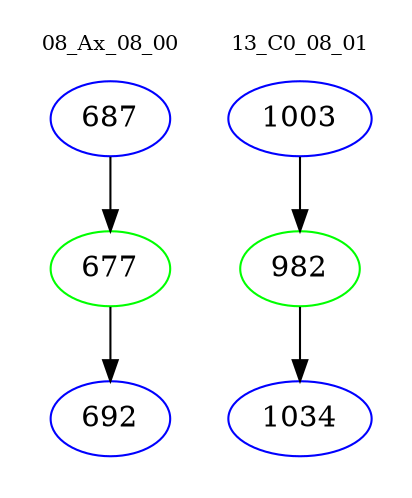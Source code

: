 digraph{
subgraph cluster_0 {
color = white
label = "08_Ax_08_00";
fontsize=10;
T0_687 [label="687", color="blue"]
T0_687 -> T0_677 [color="black"]
T0_677 [label="677", color="green"]
T0_677 -> T0_692 [color="black"]
T0_692 [label="692", color="blue"]
}
subgraph cluster_1 {
color = white
label = "13_C0_08_01";
fontsize=10;
T1_1003 [label="1003", color="blue"]
T1_1003 -> T1_982 [color="black"]
T1_982 [label="982", color="green"]
T1_982 -> T1_1034 [color="black"]
T1_1034 [label="1034", color="blue"]
}
}
